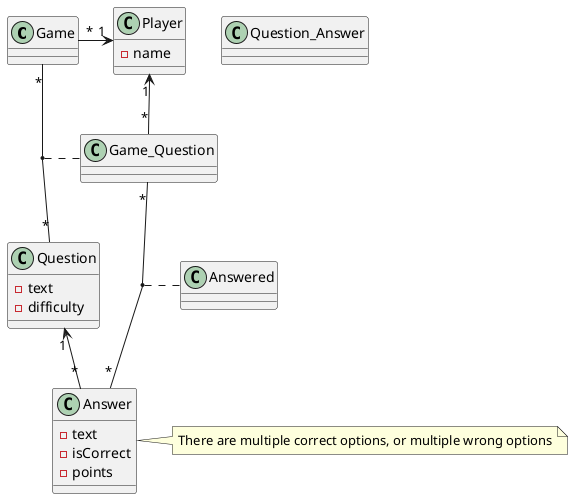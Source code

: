 @startuml
skinparam backgroundcolor transparent
skinparam shadowing false

top to bottom direction

class Game{}

class Player{
    - name
}

class Question {
    - text
    - difficulty
}

class Answer{
    - text
    - isCorrect
    - points
}

class Game_Question{}

class Question_Answer{}

class Answered{}

Player "1" <-left- "*" Game

Game_Question "*"-left->"1" Player

Game "*" -- "*" Question

(Game,Question) .. Game_Question

Question "1"<--"*" Answer

Game_Question "*"--"*" Answer

(Game_Question, Answer) .. Answered

note right of Answer
    There are multiple correct options, or multiple wrong options
end note
@enduml